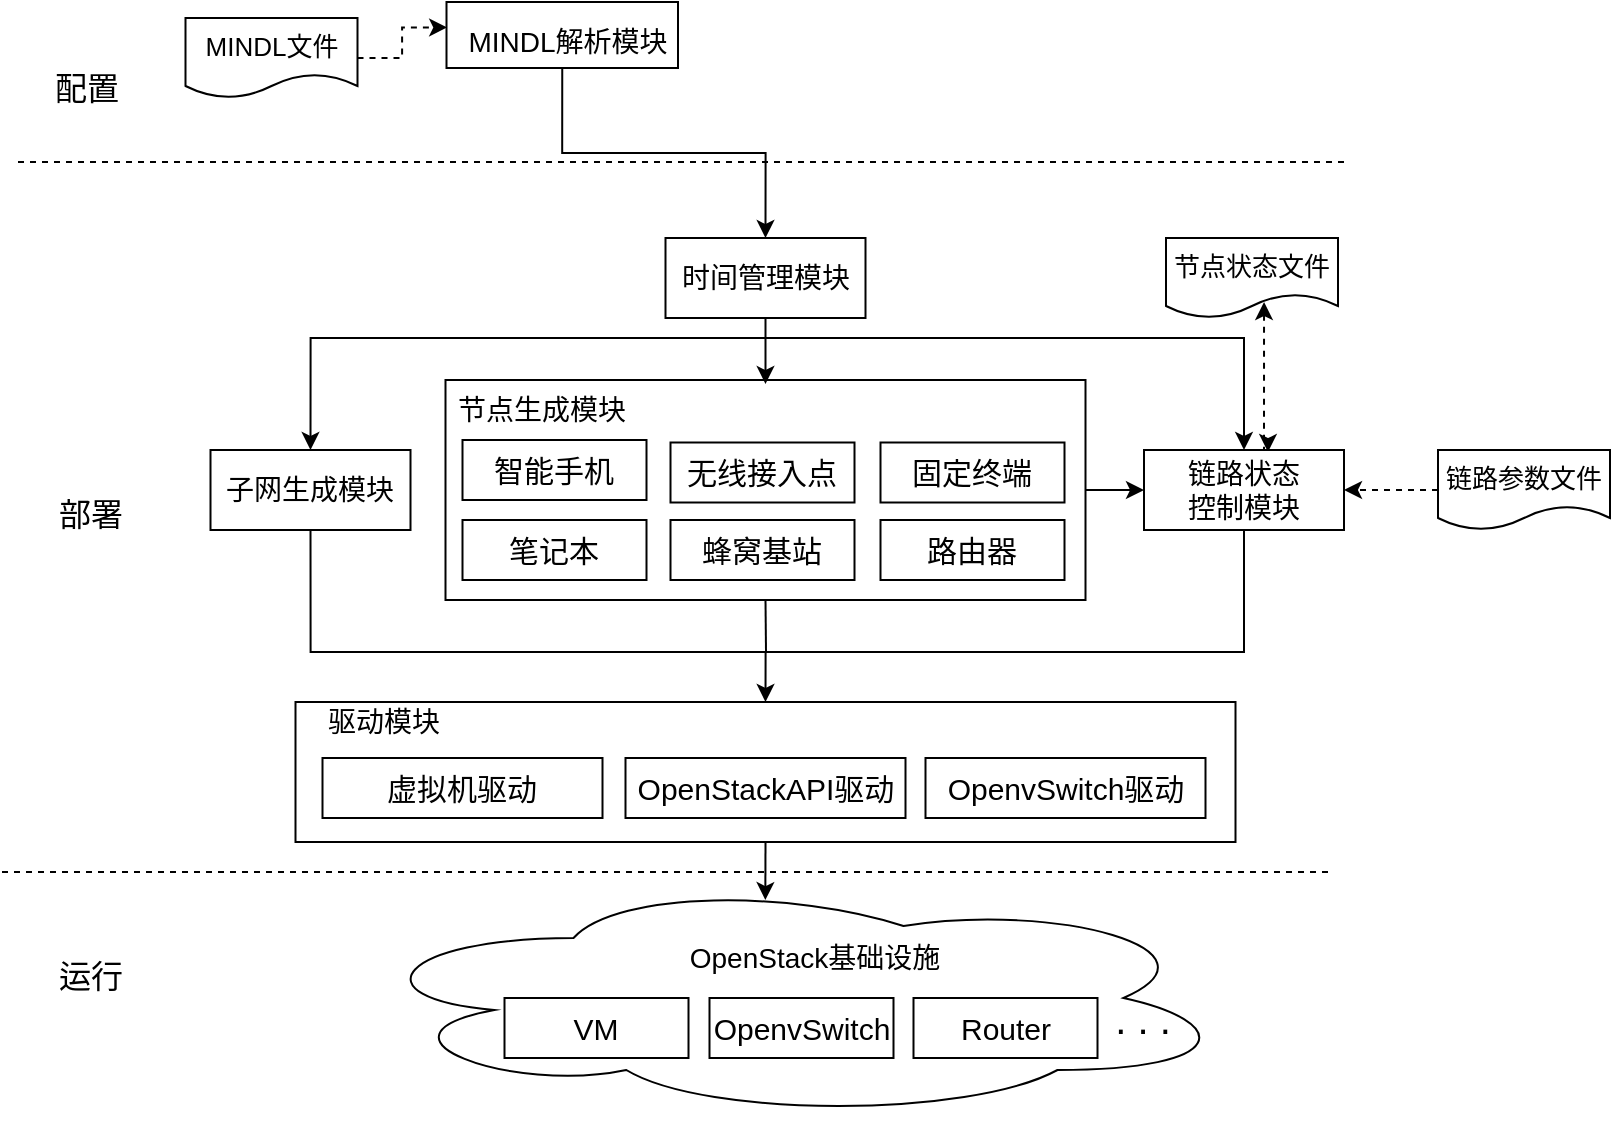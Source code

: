 <mxfile version="12.9.7" type="github" pages="5">
  <diagram id="0fftqB5SDdim5vXBRDft" name="原型系统架构">
    <mxGraphModel dx="1773" dy="467" grid="0" gridSize="10" guides="1" tooltips="1" connect="1" arrows="1" fold="1" page="1" pageScale="1" pageWidth="827" pageHeight="1169" math="0" shadow="0">
      <root>
        <mxCell id="uDjTmPQQSBD_klyHRm6x-0" />
        <mxCell id="uDjTmPQQSBD_klyHRm6x-1" parent="uDjTmPQQSBD_klyHRm6x-0" />
        <mxCell id="mweEFtc_OPY3hvF9jhtb-4" value="" style="rounded=0;whiteSpace=wrap;html=1;" parent="uDjTmPQQSBD_klyHRm6x-1" vertex="1">
          <mxGeometry x="1.25" y="287" width="115.75" height="33" as="geometry" />
        </mxCell>
        <mxCell id="f7dFB7Q2NZbKy9rVOQps-11" value="&lt;font style=&quot;font-size: 14px;&quot;&gt;MINDL解析模块&lt;/font&gt;" style="text;html=1;strokeColor=none;fillColor=none;align=center;verticalAlign=middle;whiteSpace=wrap;rounded=0;fontSize=14;" parent="uDjTmPQQSBD_klyHRm6x-1" vertex="1">
          <mxGeometry x="7" y="297" width="110" height="20" as="geometry" />
        </mxCell>
        <mxCell id="7mkOXnwgCXkOqVYvT2A3-25" style="edgeStyle=orthogonalEdgeStyle;rounded=0;orthogonalLoop=1;jettySize=auto;html=1;exitX=1;exitY=0.5;exitDx=0;exitDy=0;entryX=0;entryY=0.5;entryDx=0;entryDy=0;" parent="uDjTmPQQSBD_klyHRm6x-1" source="izRDwZDjz-BiOcL_oanG-0" target="mweEFtc_OPY3hvF9jhtb-24" edge="1">
          <mxGeometry relative="1" as="geometry" />
        </mxCell>
        <mxCell id="7mkOXnwgCXkOqVYvT2A3-54" style="edgeStyle=orthogonalEdgeStyle;rounded=0;orthogonalLoop=1;jettySize=auto;html=1;exitX=0.5;exitY=1;exitDx=0;exitDy=0;startArrow=none;startFill=0;endArrow=none;endFill=0;fontSize=13;" parent="uDjTmPQQSBD_klyHRm6x-1" source="izRDwZDjz-BiOcL_oanG-0" edge="1">
          <mxGeometry relative="1" as="geometry">
            <mxPoint x="161" y="612" as="targetPoint" />
          </mxGeometry>
        </mxCell>
        <mxCell id="izRDwZDjz-BiOcL_oanG-0" value="" style="rounded=0;whiteSpace=wrap;html=1;" parent="uDjTmPQQSBD_klyHRm6x-1" vertex="1">
          <mxGeometry x="0.75" y="476" width="320" height="110" as="geometry" />
        </mxCell>
        <mxCell id="7mkOXnwgCXkOqVYvT2A3-60" style="edgeStyle=orthogonalEdgeStyle;rounded=0;orthogonalLoop=1;jettySize=auto;html=1;exitX=0.5;exitY=1;exitDx=0;exitDy=0;entryX=0.5;entryY=0;entryDx=0;entryDy=0;startArrow=none;startFill=0;endArrow=classic;endFill=1;fontSize=13;" parent="uDjTmPQQSBD_klyHRm6x-1" source="izRDwZDjz-BiOcL_oanG-1" target="mweEFtc_OPY3hvF9jhtb-28" edge="1">
          <mxGeometry relative="1" as="geometry">
            <Array as="points">
              <mxPoint x="-67" y="612" />
              <mxPoint x="161" y="612" />
            </Array>
          </mxGeometry>
        </mxCell>
        <mxCell id="izRDwZDjz-BiOcL_oanG-1" value="子网生成模块" style="rounded=0;whiteSpace=wrap;html=1;fontSize=14;" parent="uDjTmPQQSBD_klyHRm6x-1" vertex="1">
          <mxGeometry x="-116.75" y="511" width="100" height="40" as="geometry" />
        </mxCell>
        <mxCell id="y8jwqjnikqEAhkC01X8V-0" style="edgeStyle=orthogonalEdgeStyle;rounded=0;orthogonalLoop=1;jettySize=auto;html=1;exitX=0;exitY=0.5;exitDx=0;exitDy=0;entryX=1;entryY=0.5;entryDx=0;entryDy=0;dashed=1;" parent="uDjTmPQQSBD_klyHRm6x-1" source="mweEFtc_OPY3hvF9jhtb-6" target="mweEFtc_OPY3hvF9jhtb-24" edge="1">
          <mxGeometry relative="1" as="geometry" />
        </mxCell>
        <mxCell id="mweEFtc_OPY3hvF9jhtb-6" value="链路参数文件" style="shape=document;whiteSpace=wrap;html=1;boundedLbl=1;fontSize=13;" parent="uDjTmPQQSBD_klyHRm6x-1" vertex="1">
          <mxGeometry x="497" y="511" width="86" height="40" as="geometry" />
        </mxCell>
        <mxCell id="mweEFtc_OPY3hvF9jhtb-49" style="edgeStyle=orthogonalEdgeStyle;rounded=0;orthogonalLoop=1;jettySize=auto;html=1;exitX=1;exitY=0.5;exitDx=0;exitDy=0;entryX=0.003;entryY=0.386;entryDx=0;entryDy=0;entryPerimeter=0;fontSize=14;dashed=1;" parent="uDjTmPQQSBD_klyHRm6x-1" source="mweEFtc_OPY3hvF9jhtb-7" target="mweEFtc_OPY3hvF9jhtb-4" edge="1">
          <mxGeometry relative="1" as="geometry" />
        </mxCell>
        <mxCell id="mweEFtc_OPY3hvF9jhtb-7" value="&lt;font style=&quot;font-size: 13px;&quot;&gt;MINDL文件&lt;/font&gt;" style="shape=document;whiteSpace=wrap;html=1;boundedLbl=1;fontSize=13;" parent="uDjTmPQQSBD_klyHRm6x-1" vertex="1">
          <mxGeometry x="-129.25" y="295" width="86" height="40" as="geometry" />
        </mxCell>
        <mxCell id="mweEFtc_OPY3hvF9jhtb-11" value="&lt;span style=&quot;font-size: 15px&quot;&gt;固定终端&lt;/span&gt;" style="rounded=0;whiteSpace=wrap;html=1;" parent="uDjTmPQQSBD_klyHRm6x-1" vertex="1">
          <mxGeometry x="218.25" y="507.25" width="92" height="30" as="geometry" />
        </mxCell>
        <mxCell id="mweEFtc_OPY3hvF9jhtb-12" value="&lt;span style=&quot;font-size: 15px&quot;&gt;智能手机&lt;/span&gt;" style="rounded=0;whiteSpace=wrap;html=1;" parent="uDjTmPQQSBD_klyHRm6x-1" vertex="1">
          <mxGeometry x="9.25" y="506" width="92" height="30" as="geometry" />
        </mxCell>
        <mxCell id="mweEFtc_OPY3hvF9jhtb-13" value="&lt;span style=&quot;font-size: 15px&quot;&gt;笔记本&lt;/span&gt;" style="rounded=0;whiteSpace=wrap;html=1;" parent="uDjTmPQQSBD_klyHRm6x-1" vertex="1">
          <mxGeometry x="9.25" y="546" width="92" height="30" as="geometry" />
        </mxCell>
        <mxCell id="mweEFtc_OPY3hvF9jhtb-14" value="&lt;span style=&quot;font-size: 15px&quot;&gt;路由器&lt;/span&gt;" style="rounded=0;whiteSpace=wrap;html=1;" parent="uDjTmPQQSBD_klyHRm6x-1" vertex="1">
          <mxGeometry x="218.25" y="546" width="92" height="30" as="geometry" />
        </mxCell>
        <mxCell id="mweEFtc_OPY3hvF9jhtb-15" value="&lt;span style=&quot;font-size: 15px&quot;&gt;无线接入点&lt;/span&gt;" style="rounded=0;whiteSpace=wrap;html=1;" parent="uDjTmPQQSBD_klyHRm6x-1" vertex="1">
          <mxGeometry x="113.25" y="507.25" width="92" height="30" as="geometry" />
        </mxCell>
        <mxCell id="mweEFtc_OPY3hvF9jhtb-16" value="&lt;span style=&quot;font-size: 15px&quot;&gt;蜂窝基站&lt;/span&gt;" style="rounded=0;whiteSpace=wrap;html=1;" parent="uDjTmPQQSBD_klyHRm6x-1" vertex="1">
          <mxGeometry x="113.25" y="546" width="92" height="30" as="geometry" />
        </mxCell>
        <mxCell id="mweEFtc_OPY3hvF9jhtb-20" value="&lt;font style=&quot;font-size: 14px&quot;&gt;节点生成模块&lt;/font&gt;" style="text;html=1;strokeColor=none;fillColor=none;align=center;verticalAlign=middle;whiteSpace=wrap;rounded=0;" parent="uDjTmPQQSBD_klyHRm6x-1" vertex="1">
          <mxGeometry x="3.75" y="481" width="90" height="20" as="geometry" />
        </mxCell>
        <mxCell id="7mkOXnwgCXkOqVYvT2A3-28" style="edgeStyle=orthogonalEdgeStyle;rounded=0;orthogonalLoop=1;jettySize=auto;html=1;entryX=0.5;entryY=0;entryDx=0;entryDy=0;" parent="uDjTmPQQSBD_klyHRm6x-1" target="izRDwZDjz-BiOcL_oanG-1" edge="1">
          <mxGeometry relative="1" as="geometry">
            <mxPoint x="280" y="455" as="sourcePoint" />
            <Array as="points">
              <mxPoint x="280.25" y="455" />
              <mxPoint x="-66.75" y="455" />
            </Array>
          </mxGeometry>
        </mxCell>
        <mxCell id="7mkOXnwgCXkOqVYvT2A3-42" style="edgeStyle=orthogonalEdgeStyle;rounded=0;orthogonalLoop=1;jettySize=auto;html=1;entryX=0.5;entryY=0;entryDx=0;entryDy=0;startArrow=none;startFill=0;endArrow=classic;endFill=1;fontSize=13;" parent="uDjTmPQQSBD_klyHRm6x-1" target="mweEFtc_OPY3hvF9jhtb-24" edge="1">
          <mxGeometry relative="1" as="geometry">
            <mxPoint x="280" y="455" as="sourcePoint" />
            <Array as="points">
              <mxPoint x="280.25" y="455" />
              <mxPoint x="400.25" y="455" />
            </Array>
          </mxGeometry>
        </mxCell>
        <mxCell id="mweEFtc_OPY3hvF9jhtb-23" value="时间管理模块" style="rounded=0;whiteSpace=wrap;html=1;fontSize=14;" parent="uDjTmPQQSBD_klyHRm6x-1" vertex="1">
          <mxGeometry x="110.75" y="405" width="100" height="40" as="geometry" />
        </mxCell>
        <mxCell id="7mkOXnwgCXkOqVYvT2A3-33" style="edgeStyle=orthogonalEdgeStyle;rounded=0;orthogonalLoop=1;jettySize=auto;html=1;exitX=0.62;exitY=0.025;exitDx=0;exitDy=0;entryX=0.57;entryY=0.8;entryDx=0;entryDy=0;fontSize=13;dashed=1;startArrow=classic;startFill=1;entryPerimeter=0;exitPerimeter=0;" parent="uDjTmPQQSBD_klyHRm6x-1" source="mweEFtc_OPY3hvF9jhtb-24" target="7mkOXnwgCXkOqVYvT2A3-4" edge="1">
          <mxGeometry relative="1" as="geometry">
            <Array as="points">
              <mxPoint x="412" y="511" />
              <mxPoint x="410" y="511" />
            </Array>
          </mxGeometry>
        </mxCell>
        <mxCell id="7mkOXnwgCXkOqVYvT2A3-55" style="edgeStyle=orthogonalEdgeStyle;rounded=0;orthogonalLoop=1;jettySize=auto;html=1;exitX=0.5;exitY=1;exitDx=0;exitDy=0;startArrow=none;startFill=0;endArrow=none;endFill=0;fontSize=13;" parent="uDjTmPQQSBD_klyHRm6x-1" source="mweEFtc_OPY3hvF9jhtb-24" edge="1">
          <mxGeometry relative="1" as="geometry">
            <mxPoint x="161" y="612" as="targetPoint" />
            <Array as="points">
              <mxPoint x="400" y="612" />
            </Array>
          </mxGeometry>
        </mxCell>
        <mxCell id="mweEFtc_OPY3hvF9jhtb-24" value="链路状态&lt;br&gt;控制模块" style="rounded=0;whiteSpace=wrap;html=1;fontSize=14;" parent="uDjTmPQQSBD_klyHRm6x-1" vertex="1">
          <mxGeometry x="350" y="511" width="100" height="40" as="geometry" />
        </mxCell>
        <mxCell id="mweEFtc_OPY3hvF9jhtb-27" style="edgeStyle=orthogonalEdgeStyle;rounded=0;orthogonalLoop=1;jettySize=auto;html=1;exitX=0.5;exitY=1;exitDx=0;exitDy=0;fontSize=14;" parent="uDjTmPQQSBD_klyHRm6x-1" source="mweEFtc_OPY3hvF9jhtb-24" target="mweEFtc_OPY3hvF9jhtb-24" edge="1">
          <mxGeometry relative="1" as="geometry" />
        </mxCell>
        <mxCell id="mweEFtc_OPY3hvF9jhtb-59" style="edgeStyle=orthogonalEdgeStyle;rounded=0;orthogonalLoop=1;jettySize=auto;html=1;exitX=0.5;exitY=1;exitDx=0;exitDy=0;entryX=0.468;entryY=0.092;entryDx=0;entryDy=0;entryPerimeter=0;endArrow=classic;endFill=1;fontSize=14;" parent="uDjTmPQQSBD_klyHRm6x-1" source="mweEFtc_OPY3hvF9jhtb-28" target="mweEFtc_OPY3hvF9jhtb-33" edge="1">
          <mxGeometry relative="1" as="geometry" />
        </mxCell>
        <mxCell id="mweEFtc_OPY3hvF9jhtb-28" value="" style="rounded=0;whiteSpace=wrap;html=1;" parent="uDjTmPQQSBD_klyHRm6x-1" vertex="1">
          <mxGeometry x="-74.25" y="637" width="470" height="70" as="geometry" />
        </mxCell>
        <mxCell id="mweEFtc_OPY3hvF9jhtb-29" value="&lt;span style=&quot;font-size: 15px&quot;&gt;虚拟机驱动&lt;/span&gt;" style="rounded=0;whiteSpace=wrap;html=1;" parent="uDjTmPQQSBD_klyHRm6x-1" vertex="1">
          <mxGeometry x="-60.75" y="665" width="140" height="30" as="geometry" />
        </mxCell>
        <mxCell id="mweEFtc_OPY3hvF9jhtb-30" value="&lt;span style=&quot;font-size: 15px&quot;&gt;OpenStackAPI驱动&lt;/span&gt;" style="rounded=0;whiteSpace=wrap;html=1;" parent="uDjTmPQQSBD_klyHRm6x-1" vertex="1">
          <mxGeometry x="90.75" y="665" width="140" height="30" as="geometry" />
        </mxCell>
        <mxCell id="mweEFtc_OPY3hvF9jhtb-31" value="&lt;span style=&quot;font-size: 15px&quot;&gt;OpenvSwitch驱动&lt;br&gt;&lt;/span&gt;" style="rounded=0;whiteSpace=wrap;html=1;" parent="uDjTmPQQSBD_klyHRm6x-1" vertex="1">
          <mxGeometry x="240.75" y="665" width="140" height="30" as="geometry" />
        </mxCell>
        <mxCell id="mweEFtc_OPY3hvF9jhtb-32" value="&lt;font style=&quot;font-size: 14px&quot;&gt;驱动模块&lt;/font&gt;" style="text;html=1;strokeColor=none;fillColor=none;align=center;verticalAlign=middle;whiteSpace=wrap;rounded=0;" parent="uDjTmPQQSBD_klyHRm6x-1" vertex="1">
          <mxGeometry x="-75.25" y="637" width="90" height="20" as="geometry" />
        </mxCell>
        <mxCell id="mweEFtc_OPY3hvF9jhtb-33" value="" style="ellipse;shape=cloud;whiteSpace=wrap;html=1;fontSize=14;" parent="uDjTmPQQSBD_klyHRm6x-1" vertex="1">
          <mxGeometry x="-45.25" y="725" width="440" height="120" as="geometry" />
        </mxCell>
        <mxCell id="mweEFtc_OPY3hvF9jhtb-34" value="OpenStack基础设施" style="text;html=1;align=center;verticalAlign=middle;resizable=0;points=[];autosize=1;fontSize=14;" parent="uDjTmPQQSBD_klyHRm6x-1" vertex="1">
          <mxGeometry x="114.75" y="755" width="140" height="20" as="geometry" />
        </mxCell>
        <mxCell id="mweEFtc_OPY3hvF9jhtb-35" value="&lt;span style=&quot;font-size: 15px&quot;&gt;VM&lt;/span&gt;" style="rounded=0;whiteSpace=wrap;html=1;" parent="uDjTmPQQSBD_klyHRm6x-1" vertex="1">
          <mxGeometry x="30.25" y="785" width="92" height="30" as="geometry" />
        </mxCell>
        <mxCell id="mweEFtc_OPY3hvF9jhtb-36" value="&lt;span style=&quot;font-size: 15px&quot;&gt;OpenvSwitch&lt;/span&gt;" style="rounded=0;whiteSpace=wrap;html=1;" parent="uDjTmPQQSBD_klyHRm6x-1" vertex="1">
          <mxGeometry x="132.75" y="785" width="92" height="30" as="geometry" />
        </mxCell>
        <mxCell id="mweEFtc_OPY3hvF9jhtb-37" value="&lt;span style=&quot;font-size: 15px&quot;&gt;Router&lt;/span&gt;" style="rounded=0;whiteSpace=wrap;html=1;" parent="uDjTmPQQSBD_klyHRm6x-1" vertex="1">
          <mxGeometry x="234.75" y="785" width="92" height="30" as="geometry" />
        </mxCell>
        <mxCell id="mweEFtc_OPY3hvF9jhtb-38" value="&lt;font style=&quot;font-size: 20px&quot;&gt;. . .&lt;/font&gt;" style="text;html=1;align=center;verticalAlign=middle;resizable=0;points=[];autosize=1;fontSize=14;" parent="uDjTmPQQSBD_klyHRm6x-1" vertex="1">
          <mxGeometry x="328.75" y="785" width="40" height="20" as="geometry" />
        </mxCell>
        <mxCell id="7mkOXnwgCXkOqVYvT2A3-4" value="节点状态文件" style="shape=document;whiteSpace=wrap;html=1;boundedLbl=1;fontSize=13;" parent="uDjTmPQQSBD_klyHRm6x-1" vertex="1">
          <mxGeometry x="361" y="405" width="86" height="40" as="geometry" />
        </mxCell>
        <mxCell id="7mkOXnwgCXkOqVYvT2A3-27" style="edgeStyle=orthogonalEdgeStyle;rounded=0;orthogonalLoop=1;jettySize=auto;html=1;exitX=0.5;exitY=1;exitDx=0;exitDy=0;entryX=0.5;entryY=0;entryDx=0;entryDy=0;" parent="uDjTmPQQSBD_klyHRm6x-1" source="mweEFtc_OPY3hvF9jhtb-4" target="mweEFtc_OPY3hvF9jhtb-23" edge="1">
          <mxGeometry relative="1" as="geometry">
            <mxPoint x="163.5" y="384" as="sourcePoint" />
          </mxGeometry>
        </mxCell>
        <mxCell id="7mkOXnwgCXkOqVYvT2A3-45" value="" style="endArrow=classic;html=1;fontSize=13;entryX=0.5;entryY=0;entryDx=0;entryDy=0;exitX=0.5;exitY=1;exitDx=0;exitDy=0;" parent="uDjTmPQQSBD_klyHRm6x-1" source="mweEFtc_OPY3hvF9jhtb-23" edge="1">
          <mxGeometry width="50" height="50" relative="1" as="geometry">
            <mxPoint x="161.25" y="455" as="sourcePoint" />
            <mxPoint x="160.75" y="478" as="targetPoint" />
          </mxGeometry>
        </mxCell>
        <mxCell id="7mkOXnwgCXkOqVYvT2A3-52" value="" style="endArrow=none;dashed=1;html=1;fontSize=13;" parent="uDjTmPQQSBD_klyHRm6x-1" edge="1">
          <mxGeometry width="50" height="50" relative="1" as="geometry">
            <mxPoint x="-213" y="367" as="sourcePoint" />
            <mxPoint x="451" y="367" as="targetPoint" />
          </mxGeometry>
        </mxCell>
        <mxCell id="7mkOXnwgCXkOqVYvT2A3-53" value="" style="endArrow=none;dashed=1;html=1;fontSize=13;" parent="uDjTmPQQSBD_klyHRm6x-1" edge="1">
          <mxGeometry width="50" height="50" relative="1" as="geometry">
            <mxPoint x="-221" y="722" as="sourcePoint" />
            <mxPoint x="443" y="722" as="targetPoint" />
          </mxGeometry>
        </mxCell>
        <mxCell id="7mkOXnwgCXkOqVYvT2A3-56" value="&lt;font style=&quot;font-size: 16px&quot;&gt;配置&lt;/font&gt;" style="text;html=1;align=center;verticalAlign=middle;resizable=0;points=[];autosize=1;fontSize=13;" parent="uDjTmPQQSBD_klyHRm6x-1" vertex="1">
          <mxGeometry x="-200" y="319" width="42" height="21" as="geometry" />
        </mxCell>
        <mxCell id="7mkOXnwgCXkOqVYvT2A3-57" value="&lt;font style=&quot;font-size: 16px&quot;&gt;部署&lt;/font&gt;" style="text;html=1;align=center;verticalAlign=middle;resizable=0;points=[];autosize=1;fontSize=13;" parent="uDjTmPQQSBD_klyHRm6x-1" vertex="1">
          <mxGeometry x="-198" y="532" width="42" height="21" as="geometry" />
        </mxCell>
        <mxCell id="7mkOXnwgCXkOqVYvT2A3-58" value="&lt;font style=&quot;font-size: 16px&quot;&gt;运行&lt;/font&gt;" style="text;html=1;align=center;verticalAlign=middle;resizable=0;points=[];autosize=1;fontSize=13;" parent="uDjTmPQQSBD_klyHRm6x-1" vertex="1">
          <mxGeometry x="-198" y="763" width="42" height="21" as="geometry" />
        </mxCell>
      </root>
    </mxGraphModel>
  </diagram>
  <diagram id="wFybjqzuRoPJx30oaoKm" name="仿真平台层次结构">
    <mxGraphModel dx="946" dy="467" grid="1" gridSize="10" guides="1" tooltips="1" connect="1" arrows="1" fold="1" page="1" pageScale="1" pageWidth="827" pageHeight="1169" math="0" shadow="0">
      <root>
        <mxCell id="S2B2vpb7MruIjo4d-82o-0" />
        <mxCell id="S2B2vpb7MruIjo4d-82o-1" parent="S2B2vpb7MruIjo4d-82o-0" />
        <mxCell id="S2B2vpb7MruIjo4d-82o-2" value="&lt;span style=&quot;white-space: normal&quot;&gt;&lt;font style=&quot;font-size: 14px&quot;&gt;仿真测试层&lt;/font&gt;&lt;/span&gt;" style="rounded=1;whiteSpace=wrap;html=1;" parent="S2B2vpb7MruIjo4d-82o-1" vertex="1">
          <mxGeometry x="350" y="260" width="210" height="50" as="geometry" />
        </mxCell>
        <mxCell id="S2B2vpb7MruIjo4d-82o-3" value="&lt;span style=&quot;white-space: normal&quot;&gt;&lt;font style=&quot;font-size: 14px&quot;&gt;物理资源层&lt;/font&gt;&lt;/span&gt;" style="rounded=1;whiteSpace=wrap;html=1;" parent="S2B2vpb7MruIjo4d-82o-1" vertex="1">
          <mxGeometry x="350" y="530" width="210" height="50" as="geometry" />
        </mxCell>
        <mxCell id="S2B2vpb7MruIjo4d-82o-4" value="&lt;font style=&quot;font-size: 14px&quot;&gt;云资源管理层&lt;/font&gt;" style="rounded=1;whiteSpace=wrap;html=1;" parent="S2B2vpb7MruIjo4d-82o-1" vertex="1">
          <mxGeometry x="350" y="350" width="210" height="50" as="geometry" />
        </mxCell>
        <mxCell id="S2B2vpb7MruIjo4d-82o-5" value="&lt;span style=&quot;white-space: normal&quot;&gt;&lt;font style=&quot;font-size: 14px&quot;&gt;虚拟资源层&lt;/font&gt;&lt;/span&gt;" style="rounded=1;whiteSpace=wrap;html=1;" parent="S2B2vpb7MruIjo4d-82o-1" vertex="1">
          <mxGeometry x="350" y="440" width="210" height="50" as="geometry" />
        </mxCell>
        <mxCell id="S2B2vpb7MruIjo4d-82o-6" value="" style="shape=flexArrow;endArrow=classic;html=1;" parent="S2B2vpb7MruIjo4d-82o-1" edge="1">
          <mxGeometry width="50" height="50" relative="1" as="geometry">
            <mxPoint x="455" y="310" as="sourcePoint" />
            <mxPoint x="455" y="350" as="targetPoint" />
          </mxGeometry>
        </mxCell>
        <mxCell id="S2B2vpb7MruIjo4d-82o-7" value="" style="shape=flexArrow;endArrow=classic;html=1;" parent="S2B2vpb7MruIjo4d-82o-1" edge="1">
          <mxGeometry width="50" height="50" relative="1" as="geometry">
            <mxPoint x="455" y="490" as="sourcePoint" />
            <mxPoint x="455" y="530" as="targetPoint" />
          </mxGeometry>
        </mxCell>
        <mxCell id="S2B2vpb7MruIjo4d-82o-8" value="" style="shape=flexArrow;endArrow=classic;html=1;" parent="S2B2vpb7MruIjo4d-82o-1" edge="1">
          <mxGeometry width="50" height="50" relative="1" as="geometry">
            <mxPoint x="454" y="400" as="sourcePoint" />
            <mxPoint x="454" y="440" as="targetPoint" />
          </mxGeometry>
        </mxCell>
      </root>
    </mxGraphModel>
  </diagram>
  <diagram id="TnboL7AlZysuTYNZ4BPE" name="时间管理模块示意图">
    <mxGraphModel dx="946" dy="467" grid="0" gridSize="10" guides="1" tooltips="1" connect="1" arrows="1" fold="1" page="1" pageScale="1" pageWidth="827" pageHeight="1169" math="0" shadow="0">
      <root>
        <mxCell id="tULIL3cNyuyquKEQ7DQc-0" />
        <mxCell id="tULIL3cNyuyquKEQ7DQc-1" parent="tULIL3cNyuyquKEQ7DQc-0" />
        <mxCell id="tULIL3cNyuyquKEQ7DQc-2" value="&lt;font style=&quot;font-size: 14px&quot;&gt;t=t0, t1, t2,&lt;/font&gt;" style="text;html=1;align=center;verticalAlign=middle;resizable=0;points=[];autosize=1;fontSize=14;" parent="tULIL3cNyuyquKEQ7DQc-1" vertex="1">
          <mxGeometry x="230" y="287" width="80" height="20" as="geometry" />
        </mxCell>
        <mxCell id="tULIL3cNyuyquKEQ7DQc-3" value="&lt;font style=&quot;font-size: 14px&quot;&gt;t=tn&lt;/font&gt;" style="text;html=1;align=center;verticalAlign=middle;resizable=0;points=[];autosize=1;fontSize=14;" parent="tULIL3cNyuyquKEQ7DQc-1" vertex="1">
          <mxGeometry x="540" y="290" width="40" height="20" as="geometry" />
        </mxCell>
        <mxCell id="tULIL3cNyuyquKEQ7DQc-4" value="&lt;font style=&quot;font-size: 15px&quot;&gt;. . .&lt;/font&gt;" style="text;html=1;align=center;verticalAlign=middle;resizable=0;points=[];autosize=1;fontSize=14;" parent="tULIL3cNyuyquKEQ7DQc-1" vertex="1">
          <mxGeometry x="300" y="280" width="40" height="20" as="geometry" />
        </mxCell>
        <mxCell id="tULIL3cNyuyquKEQ7DQc-5" value="" style="endArrow=classic;html=1;fontSize=14;" parent="tULIL3cNyuyquKEQ7DQc-1" edge="1">
          <mxGeometry width="50" height="50" relative="1" as="geometry">
            <mxPoint x="360" y="213" as="sourcePoint" />
            <mxPoint x="360" y="253" as="targetPoint" />
          </mxGeometry>
        </mxCell>
        <mxCell id="tULIL3cNyuyquKEQ7DQc-6" value="固定时间间隔&lt;br&gt;触发链路状态变化" style="text;html=1;align=center;verticalAlign=middle;resizable=0;points=[];autosize=1;fontSize=14;" parent="tULIL3cNyuyquKEQ7DQc-1" vertex="1">
          <mxGeometry x="295" y="173" width="130" height="40" as="geometry" />
        </mxCell>
        <mxCell id="tULIL3cNyuyquKEQ7DQc-7" value="" style="endArrow=classic;html=1;fontSize=14;" parent="tULIL3cNyuyquKEQ7DQc-1" edge="1">
          <mxGeometry width="50" height="50" relative="1" as="geometry">
            <mxPoint x="260" y="213" as="sourcePoint" />
            <mxPoint x="260" y="253" as="targetPoint" />
          </mxGeometry>
        </mxCell>
        <mxCell id="tULIL3cNyuyquKEQ7DQc-8" value="仿真开始&lt;br&gt;生成初始拓扑" style="text;html=1;align=center;verticalAlign=middle;resizable=0;points=[];autosize=1;fontSize=14;" parent="tULIL3cNyuyquKEQ7DQc-1" vertex="1">
          <mxGeometry x="210" y="173" width="100" height="40" as="geometry" />
        </mxCell>
        <mxCell id="tULIL3cNyuyquKEQ7DQc-9" value="" style="endArrow=classic;html=1;strokeWidth=1;fontSize=14;" parent="tULIL3cNyuyquKEQ7DQc-1" edge="1">
          <mxGeometry width="50" height="50" relative="1" as="geometry">
            <mxPoint x="472" y="213" as="sourcePoint" />
            <mxPoint x="472" y="252" as="targetPoint" />
          </mxGeometry>
        </mxCell>
        <mxCell id="tULIL3cNyuyquKEQ7DQc-10" value="用户指定时刻&lt;br&gt;发生网络行为" style="text;html=1;align=center;verticalAlign=middle;resizable=0;points=[];autosize=1;fontSize=14;" parent="tULIL3cNyuyquKEQ7DQc-1" vertex="1">
          <mxGeometry x="425" y="173" width="100" height="40" as="geometry" />
        </mxCell>
        <mxCell id="tULIL3cNyuyquKEQ7DQc-11" value="" style="endArrow=classic;html=1;strokeWidth=1;fontSize=14;endFill=1;" parent="tULIL3cNyuyquKEQ7DQc-1" edge="1">
          <mxGeometry width="50" height="50" relative="1" as="geometry">
            <mxPoint x="240" y="280" as="sourcePoint" />
            <mxPoint x="610" y="280" as="targetPoint" />
          </mxGeometry>
        </mxCell>
        <mxCell id="tULIL3cNyuyquKEQ7DQc-12" value="" style="endArrow=none;html=1;strokeWidth=1;fontSize=14;" parent="tULIL3cNyuyquKEQ7DQc-1" edge="1">
          <mxGeometry width="50" height="50" relative="1" as="geometry">
            <mxPoint x="259.5" y="280" as="sourcePoint" />
            <mxPoint x="259.5" y="260" as="targetPoint" />
          </mxGeometry>
        </mxCell>
        <mxCell id="tULIL3cNyuyquKEQ7DQc-13" value="" style="endArrow=none;html=1;strokeWidth=1;fontSize=14;" parent="tULIL3cNyuyquKEQ7DQc-1" edge="1">
          <mxGeometry width="50" height="50" relative="1" as="geometry">
            <mxPoint x="279.5" y="280" as="sourcePoint" />
            <mxPoint x="279.5" y="260" as="targetPoint" />
          </mxGeometry>
        </mxCell>
        <mxCell id="tULIL3cNyuyquKEQ7DQc-14" value="" style="endArrow=none;html=1;strokeWidth=1;fontSize=14;" parent="tULIL3cNyuyquKEQ7DQc-1" edge="1">
          <mxGeometry width="50" height="50" relative="1" as="geometry">
            <mxPoint x="298" y="280" as="sourcePoint" />
            <mxPoint x="298" y="260" as="targetPoint" />
          </mxGeometry>
        </mxCell>
        <mxCell id="tULIL3cNyuyquKEQ7DQc-15" value="" style="endArrow=none;html=1;strokeWidth=1;fontSize=14;" parent="tULIL3cNyuyquKEQ7DQc-1" edge="1">
          <mxGeometry width="50" height="50" relative="1" as="geometry">
            <mxPoint x="319" y="280" as="sourcePoint" />
            <mxPoint x="319" y="260" as="targetPoint" />
          </mxGeometry>
        </mxCell>
        <mxCell id="tULIL3cNyuyquKEQ7DQc-16" value="" style="endArrow=none;html=1;strokeWidth=1;fontSize=14;" parent="tULIL3cNyuyquKEQ7DQc-1" edge="1">
          <mxGeometry width="50" height="50" relative="1" as="geometry">
            <mxPoint x="338.5" y="280" as="sourcePoint" />
            <mxPoint x="338.5" y="260" as="targetPoint" />
          </mxGeometry>
        </mxCell>
        <mxCell id="tULIL3cNyuyquKEQ7DQc-17" value="" style="endArrow=none;html=1;strokeWidth=1;fontSize=14;" parent="tULIL3cNyuyquKEQ7DQc-1" edge="1">
          <mxGeometry width="50" height="50" relative="1" as="geometry">
            <mxPoint x="358.5" y="280" as="sourcePoint" />
            <mxPoint x="358.5" y="260" as="targetPoint" />
          </mxGeometry>
        </mxCell>
        <mxCell id="tULIL3cNyuyquKEQ7DQc-18" value="" style="endArrow=none;html=1;strokeWidth=1;fontSize=14;" parent="tULIL3cNyuyquKEQ7DQc-1" edge="1">
          <mxGeometry width="50" height="50" relative="1" as="geometry">
            <mxPoint x="377" y="280" as="sourcePoint" />
            <mxPoint x="377" y="260" as="targetPoint" />
          </mxGeometry>
        </mxCell>
        <mxCell id="tULIL3cNyuyquKEQ7DQc-19" value="" style="endArrow=none;html=1;strokeWidth=1;fontSize=14;" parent="tULIL3cNyuyquKEQ7DQc-1" edge="1">
          <mxGeometry width="50" height="50" relative="1" as="geometry">
            <mxPoint x="398" y="280" as="sourcePoint" />
            <mxPoint x="398" y="260" as="targetPoint" />
          </mxGeometry>
        </mxCell>
        <mxCell id="tULIL3cNyuyquKEQ7DQc-20" value="" style="endArrow=none;html=1;strokeWidth=1;fontSize=14;" parent="tULIL3cNyuyquKEQ7DQc-1" edge="1">
          <mxGeometry width="50" height="50" relative="1" as="geometry">
            <mxPoint x="418.5" y="280" as="sourcePoint" />
            <mxPoint x="418.5" y="260" as="targetPoint" />
          </mxGeometry>
        </mxCell>
        <mxCell id="tULIL3cNyuyquKEQ7DQc-21" value="" style="endArrow=none;html=1;strokeWidth=1;fontSize=14;" parent="tULIL3cNyuyquKEQ7DQc-1" edge="1">
          <mxGeometry width="50" height="50" relative="1" as="geometry">
            <mxPoint x="438.5" y="280" as="sourcePoint" />
            <mxPoint x="438.5" y="260" as="targetPoint" />
          </mxGeometry>
        </mxCell>
        <mxCell id="tULIL3cNyuyquKEQ7DQc-22" value="" style="endArrow=none;html=1;strokeWidth=1;fontSize=14;" parent="tULIL3cNyuyquKEQ7DQc-1" edge="1">
          <mxGeometry width="50" height="50" relative="1" as="geometry">
            <mxPoint x="457" y="280" as="sourcePoint" />
            <mxPoint x="457" y="260" as="targetPoint" />
          </mxGeometry>
        </mxCell>
        <mxCell id="tULIL3cNyuyquKEQ7DQc-23" value="" style="endArrow=none;html=1;strokeWidth=1;fontSize=14;" parent="tULIL3cNyuyquKEQ7DQc-1" edge="1">
          <mxGeometry width="50" height="50" relative="1" as="geometry">
            <mxPoint x="478" y="280" as="sourcePoint" />
            <mxPoint x="478" y="260" as="targetPoint" />
          </mxGeometry>
        </mxCell>
        <mxCell id="tULIL3cNyuyquKEQ7DQc-24" value="" style="endArrow=none;html=1;strokeWidth=1;fontSize=14;" parent="tULIL3cNyuyquKEQ7DQc-1" edge="1">
          <mxGeometry width="50" height="50" relative="1" as="geometry">
            <mxPoint x="497.5" y="280" as="sourcePoint" />
            <mxPoint x="497.5" y="260" as="targetPoint" />
          </mxGeometry>
        </mxCell>
        <mxCell id="tULIL3cNyuyquKEQ7DQc-25" value="" style="endArrow=none;html=1;strokeWidth=1;fontSize=14;" parent="tULIL3cNyuyquKEQ7DQc-1" edge="1">
          <mxGeometry width="50" height="50" relative="1" as="geometry">
            <mxPoint x="517.5" y="280" as="sourcePoint" />
            <mxPoint x="517.5" y="260" as="targetPoint" />
          </mxGeometry>
        </mxCell>
        <mxCell id="tULIL3cNyuyquKEQ7DQc-26" value="" style="endArrow=none;html=1;strokeWidth=1;fontSize=14;" parent="tULIL3cNyuyquKEQ7DQc-1" edge="1">
          <mxGeometry width="50" height="50" relative="1" as="geometry">
            <mxPoint x="536" y="280" as="sourcePoint" />
            <mxPoint x="536" y="260" as="targetPoint" />
          </mxGeometry>
        </mxCell>
        <mxCell id="tULIL3cNyuyquKEQ7DQc-27" value="" style="endArrow=none;html=1;strokeWidth=1;fontSize=14;" parent="tULIL3cNyuyquKEQ7DQc-1" edge="1">
          <mxGeometry width="50" height="50" relative="1" as="geometry">
            <mxPoint x="557" y="280" as="sourcePoint" />
            <mxPoint x="557" y="260" as="targetPoint" />
          </mxGeometry>
        </mxCell>
        <mxCell id="tULIL3cNyuyquKEQ7DQc-28" value="" style="endArrow=classic;html=1;fontSize=14;" parent="tULIL3cNyuyquKEQ7DQc-1" edge="1">
          <mxGeometry width="50" height="50" relative="1" as="geometry">
            <mxPoint x="575" y="213" as="sourcePoint" />
            <mxPoint x="575" y="253" as="targetPoint" />
          </mxGeometry>
        </mxCell>
        <mxCell id="tULIL3cNyuyquKEQ7DQc-29" value="仿真结束" style="text;html=1;align=center;verticalAlign=middle;resizable=0;points=[];autosize=1;fontSize=14;" parent="tULIL3cNyuyquKEQ7DQc-1" vertex="1">
          <mxGeometry x="540" y="183" width="70" height="20" as="geometry" />
        </mxCell>
        <mxCell id="tULIL3cNyuyquKEQ7DQc-30" value="" style="endArrow=none;html=1;strokeWidth=1;fontSize=14;" parent="tULIL3cNyuyquKEQ7DQc-1" edge="1">
          <mxGeometry width="50" height="50" relative="1" as="geometry">
            <mxPoint x="574.5" y="280" as="sourcePoint" />
            <mxPoint x="574.5" y="260" as="targetPoint" />
          </mxGeometry>
        </mxCell>
        <mxCell id="tULIL3cNyuyquKEQ7DQc-31" value="" style="shape=flexArrow;endArrow=classic;html=1;strokeWidth=1;fontSize=14;" parent="tULIL3cNyuyquKEQ7DQc-1" edge="1">
          <mxGeometry width="50" height="50" relative="1" as="geometry">
            <mxPoint x="359.5" y="290" as="sourcePoint" />
            <mxPoint x="359.5" y="330" as="targetPoint" />
          </mxGeometry>
        </mxCell>
        <mxCell id="tULIL3cNyuyquKEQ7DQc-32" value="" style="shape=flexArrow;endArrow=classic;html=1;strokeWidth=1;fontSize=14;" parent="tULIL3cNyuyquKEQ7DQc-1" edge="1">
          <mxGeometry width="50" height="50" relative="1" as="geometry">
            <mxPoint x="472.5" y="290" as="sourcePoint" />
            <mxPoint x="472.5" y="330" as="targetPoint" />
          </mxGeometry>
        </mxCell>
        <mxCell id="tULIL3cNyuyquKEQ7DQc-33" value="" style="endArrow=none;dashed=1;html=1;strokeWidth=2;fontSize=14;dashPattern=1 1;" parent="tULIL3cNyuyquKEQ7DQc-1" edge="1">
          <mxGeometry width="50" height="50" relative="1" as="geometry">
            <mxPoint x="473" y="280" as="sourcePoint" />
            <mxPoint x="473" y="257" as="targetPoint" />
          </mxGeometry>
        </mxCell>
        <mxCell id="tULIL3cNyuyquKEQ7DQc-34" value="" style="endArrow=none;dashed=1;html=1;strokeWidth=2;fontSize=14;dashPattern=1 1;" parent="tULIL3cNyuyquKEQ7DQc-1" edge="1">
          <mxGeometry width="50" height="50" relative="1" as="geometry">
            <mxPoint x="420" y="430" as="sourcePoint" />
            <mxPoint x="460" y="430" as="targetPoint" />
          </mxGeometry>
        </mxCell>
        <mxCell id="tULIL3cNyuyquKEQ7DQc-35" value="" style="endArrow=none;html=1;strokeWidth=1;fontSize=14;" parent="tULIL3cNyuyquKEQ7DQc-1" edge="1">
          <mxGeometry width="50" height="50" relative="1" as="geometry">
            <mxPoint x="420" y="450" as="sourcePoint" />
            <mxPoint x="460" y="450" as="targetPoint" />
          </mxGeometry>
        </mxCell>
        <mxCell id="tULIL3cNyuyquKEQ7DQc-36" value="将该时刻任务加入队列" style="rounded=0;whiteSpace=wrap;html=1;fontSize=14;" parent="tULIL3cNyuyquKEQ7DQc-1" vertex="1">
          <mxGeometry x="339" y="340" width="150" height="40" as="geometry" />
        </mxCell>
        <mxCell id="tULIL3cNyuyquKEQ7DQc-37" value="时间流逝方向" style="text;html=1;align=center;verticalAlign=middle;resizable=0;points=[];autosize=1;fontSize=14;" parent="tULIL3cNyuyquKEQ7DQc-1" vertex="1">
          <mxGeometry x="575" y="287" width="100" height="20" as="geometry" />
        </mxCell>
        <mxCell id="tULIL3cNyuyquKEQ7DQc-38" value="用户指定发生网络行为的时刻" style="text;html=1;align=center;verticalAlign=middle;resizable=0;points=[];autosize=1;fontSize=14;" parent="tULIL3cNyuyquKEQ7DQc-1" vertex="1">
          <mxGeometry x="460" y="420" width="200" height="20" as="geometry" />
        </mxCell>
        <mxCell id="tULIL3cNyuyquKEQ7DQc-39" value="拓扑与链路参数文件参数变化时刻" style="text;html=1;align=center;verticalAlign=middle;resizable=0;points=[];autosize=1;fontSize=14;" parent="tULIL3cNyuyquKEQ7DQc-1" vertex="1">
          <mxGeometry x="460" y="440" width="230" height="20" as="geometry" />
        </mxCell>
        <mxCell id="tULIL3cNyuyquKEQ7DQc-40" value="" style="endArrow=none;dashed=1;html=1;strokeWidth=2;fontSize=14;dashPattern=1 1;" parent="tULIL3cNyuyquKEQ7DQc-1" edge="1">
          <mxGeometry width="50" height="50" relative="1" as="geometry">
            <mxPoint x="509" y="280" as="sourcePoint" />
            <mxPoint x="509" y="257" as="targetPoint" />
          </mxGeometry>
        </mxCell>
      </root>
    </mxGraphModel>
  </diagram>
  <diagram id="QqogE-xsr7TGF9OHjgSG" name="renew_原型系统架构">
    <mxGraphModel dx="1773" dy="467" grid="0" gridSize="10" guides="1" tooltips="1" connect="1" arrows="1" fold="1" page="1" pageScale="1" pageWidth="827" pageHeight="1169" math="0" shadow="0">
      <root>
        <mxCell id="ey7i8DIzhB8Ey2LWaGc_-0" />
        <mxCell id="ey7i8DIzhB8Ey2LWaGc_-1" parent="ey7i8DIzhB8Ey2LWaGc_-0" />
        <mxCell id="c6W1MhRZk0Wd83j8wzdZ-70" value="" style="ellipse;shape=cloud;whiteSpace=wrap;html=1;" parent="ey7i8DIzhB8Ey2LWaGc_-1" vertex="1">
          <mxGeometry x="-170" y="270" width="190.5" height="109" as="geometry" />
        </mxCell>
        <mxCell id="c6W1MhRZk0Wd83j8wzdZ-63" style="edgeStyle=orthogonalEdgeStyle;rounded=0;orthogonalLoop=1;jettySize=auto;html=1;exitX=0.5;exitY=1;exitDx=0;exitDy=0;entryX=0.5;entryY=0;entryDx=0;entryDy=0;" parent="ey7i8DIzhB8Ey2LWaGc_-1" target="c6W1MhRZk0Wd83j8wzdZ-23" edge="1">
          <mxGeometry relative="1" as="geometry">
            <mxPoint x="53.75" y="262.5" as="sourcePoint" />
          </mxGeometry>
        </mxCell>
        <mxCell id="c6W1MhRZk0Wd83j8wzdZ-6" style="edgeStyle=orthogonalEdgeStyle;rounded=0;orthogonalLoop=1;jettySize=auto;html=1;exitX=0.5;exitY=1;exitDx=0;exitDy=0;startArrow=none;startFill=0;endArrow=none;endFill=0;fontSize=13;" parent="ey7i8DIzhB8Ey2LWaGc_-1" source="c6W1MhRZk0Wd83j8wzdZ-7" edge="1">
          <mxGeometry relative="1" as="geometry">
            <mxPoint x="161" y="647" as="targetPoint" />
          </mxGeometry>
        </mxCell>
        <mxCell id="c6W1MhRZk0Wd83j8wzdZ-7" value="" style="rounded=0;whiteSpace=wrap;html=1;fillColor=#E6E6E6;shadow=1;" parent="ey7i8DIzhB8Ey2LWaGc_-1" vertex="1">
          <mxGeometry x="0.75" y="511" width="320" height="110" as="geometry" />
        </mxCell>
        <mxCell id="c6W1MhRZk0Wd83j8wzdZ-8" style="edgeStyle=orthogonalEdgeStyle;rounded=0;orthogonalLoop=1;jettySize=auto;html=1;exitX=0.5;exitY=1;exitDx=0;exitDy=0;entryX=0.5;entryY=0;entryDx=0;entryDy=0;startArrow=none;startFill=0;endArrow=classic;endFill=1;fontSize=13;" parent="ey7i8DIzhB8Ey2LWaGc_-1" source="c6W1MhRZk0Wd83j8wzdZ-9" target="c6W1MhRZk0Wd83j8wzdZ-29" edge="1">
          <mxGeometry relative="1" as="geometry">
            <Array as="points">
              <mxPoint x="-67" y="647" />
              <mxPoint x="161" y="647" />
            </Array>
          </mxGeometry>
        </mxCell>
        <mxCell id="c6W1MhRZk0Wd83j8wzdZ-9" value="子网管理模块" style="rounded=0;whiteSpace=wrap;html=1;fontSize=14;fillColor=#E6E6E6;shadow=1;" parent="ey7i8DIzhB8Ey2LWaGc_-1" vertex="1">
          <mxGeometry x="-116.75" y="546" width="100" height="40" as="geometry" />
        </mxCell>
        <mxCell id="c6W1MhRZk0Wd83j8wzdZ-67" style="edgeStyle=orthogonalEdgeStyle;rounded=0;orthogonalLoop=1;jettySize=auto;html=1;exitX=0;exitY=0.5;exitDx=0;exitDy=0;entryX=1;entryY=0.5;entryDx=0;entryDy=0;dashed=1;" parent="ey7i8DIzhB8Ey2LWaGc_-1" source="c6W1MhRZk0Wd83j8wzdZ-11" target="c6W1MhRZk0Wd83j8wzdZ-48" edge="1">
          <mxGeometry relative="1" as="geometry" />
        </mxCell>
        <mxCell id="c6W1MhRZk0Wd83j8wzdZ-11" value="链路参数文件" style="shape=document;whiteSpace=wrap;html=1;boundedLbl=1;fontSize=13;" parent="ey7i8DIzhB8Ey2LWaGc_-1" vertex="1">
          <mxGeometry x="408.5" y="217" width="86" height="40" as="geometry" />
        </mxCell>
        <mxCell id="c6W1MhRZk0Wd83j8wzdZ-12" style="edgeStyle=orthogonalEdgeStyle;rounded=0;orthogonalLoop=1;jettySize=auto;html=1;exitX=1;exitY=0.5;exitDx=0;exitDy=0;fontSize=14;dashed=1;" parent="ey7i8DIzhB8Ey2LWaGc_-1" source="c6W1MhRZk0Wd83j8wzdZ-13" edge="1">
          <mxGeometry relative="1" as="geometry">
            <mxPoint x="-53.75" y="223" as="targetPoint" />
          </mxGeometry>
        </mxCell>
        <mxCell id="c6W1MhRZk0Wd83j8wzdZ-13" value="&lt;font style=&quot;font-size: 13px;&quot;&gt;MINDL文件&lt;/font&gt;" style="shape=document;whiteSpace=wrap;html=1;boundedLbl=1;fontSize=13;" parent="ey7i8DIzhB8Ey2LWaGc_-1" vertex="1">
          <mxGeometry x="-170" y="203" width="86" height="40" as="geometry" />
        </mxCell>
        <mxCell id="c6W1MhRZk0Wd83j8wzdZ-14" value="&lt;span style=&quot;font-size: 15px&quot;&gt;固定终端&lt;/span&gt;" style="rounded=0;whiteSpace=wrap;html=1;fillColor=#f5f5f5;strokeColor=#000000;fontColor=#333333;" parent="ey7i8DIzhB8Ey2LWaGc_-1" vertex="1">
          <mxGeometry x="218.25" y="542.25" width="92" height="30" as="geometry" />
        </mxCell>
        <mxCell id="c6W1MhRZk0Wd83j8wzdZ-15" value="&lt;span style=&quot;font-size: 15px&quot;&gt;智能手机&lt;/span&gt;" style="rounded=0;whiteSpace=wrap;html=1;fillColor=#f5f5f5;strokeColor=#000000;fontColor=#333333;" parent="ey7i8DIzhB8Ey2LWaGc_-1" vertex="1">
          <mxGeometry x="9.25" y="541" width="92" height="30" as="geometry" />
        </mxCell>
        <mxCell id="c6W1MhRZk0Wd83j8wzdZ-16" value="&lt;span style=&quot;font-size: 15px&quot;&gt;笔记本&lt;/span&gt;" style="rounded=0;whiteSpace=wrap;html=1;fillColor=#f5f5f5;strokeColor=#000000;fontColor=#333333;" parent="ey7i8DIzhB8Ey2LWaGc_-1" vertex="1">
          <mxGeometry x="9.25" y="581" width="92" height="30" as="geometry" />
        </mxCell>
        <mxCell id="c6W1MhRZk0Wd83j8wzdZ-17" value="&lt;span style=&quot;font-size: 15px&quot;&gt;路由器&lt;/span&gt;" style="rounded=0;whiteSpace=wrap;html=1;fillColor=#f5f5f5;strokeColor=#000000;fontColor=#333333;" parent="ey7i8DIzhB8Ey2LWaGc_-1" vertex="1">
          <mxGeometry x="218.25" y="581" width="92" height="30" as="geometry" />
        </mxCell>
        <mxCell id="c6W1MhRZk0Wd83j8wzdZ-18" value="&lt;span style=&quot;font-size: 15px&quot;&gt;无线接入点&lt;/span&gt;" style="rounded=0;whiteSpace=wrap;html=1;fillColor=#f5f5f5;strokeColor=#000000;fontColor=#333333;" parent="ey7i8DIzhB8Ey2LWaGc_-1" vertex="1">
          <mxGeometry x="113.25" y="542.25" width="92" height="30" as="geometry" />
        </mxCell>
        <mxCell id="c6W1MhRZk0Wd83j8wzdZ-19" value="&lt;span style=&quot;font-size: 15px&quot;&gt;蜂窝基站&lt;/span&gt;" style="rounded=0;whiteSpace=wrap;html=1;fillColor=#f5f5f5;strokeColor=#000000;fontColor=#333333;" parent="ey7i8DIzhB8Ey2LWaGc_-1" vertex="1">
          <mxGeometry x="113.25" y="581" width="92" height="30" as="geometry" />
        </mxCell>
        <mxCell id="c6W1MhRZk0Wd83j8wzdZ-20" value="&lt;font style=&quot;font-size: 14px&quot;&gt;节点管理模块&lt;/font&gt;" style="text;html=1;strokeColor=none;fillColor=none;align=center;verticalAlign=middle;whiteSpace=wrap;rounded=0;" parent="ey7i8DIzhB8Ey2LWaGc_-1" vertex="1">
          <mxGeometry x="3.75" y="516" width="90" height="20" as="geometry" />
        </mxCell>
        <mxCell id="c6W1MhRZk0Wd83j8wzdZ-21" style="edgeStyle=orthogonalEdgeStyle;rounded=0;orthogonalLoop=1;jettySize=auto;html=1;entryX=0.5;entryY=0;entryDx=0;entryDy=0;" parent="ey7i8DIzhB8Ey2LWaGc_-1" target="c6W1MhRZk0Wd83j8wzdZ-9" edge="1">
          <mxGeometry relative="1" as="geometry">
            <mxPoint x="280" y="490" as="sourcePoint" />
            <Array as="points">
              <mxPoint x="280.25" y="490" />
              <mxPoint x="-66.75" y="490" />
            </Array>
          </mxGeometry>
        </mxCell>
        <mxCell id="c6W1MhRZk0Wd83j8wzdZ-22" style="edgeStyle=orthogonalEdgeStyle;rounded=0;orthogonalLoop=1;jettySize=auto;html=1;entryX=0.5;entryY=0;entryDx=0;entryDy=0;startArrow=none;startFill=0;endArrow=classic;endFill=1;fontSize=13;" parent="ey7i8DIzhB8Ey2LWaGc_-1" edge="1">
          <mxGeometry relative="1" as="geometry">
            <mxPoint x="280" y="490" as="sourcePoint" />
            <Array as="points">
              <mxPoint x="280.25" y="490" />
              <mxPoint x="400.25" y="490" />
            </Array>
            <mxPoint x="400" y="546" as="targetPoint" />
          </mxGeometry>
        </mxCell>
        <mxCell id="c6W1MhRZk0Wd83j8wzdZ-66" style="edgeStyle=orthogonalEdgeStyle;rounded=0;orthogonalLoop=1;jettySize=auto;html=1;exitX=0.5;exitY=1;exitDx=0;exitDy=0;entryX=0.5;entryY=0;entryDx=0;entryDy=0;startArrow=classic;startFill=1;" parent="ey7i8DIzhB8Ey2LWaGc_-1" source="c6W1MhRZk0Wd83j8wzdZ-23" target="c6W1MhRZk0Wd83j8wzdZ-59" edge="1">
          <mxGeometry relative="1" as="geometry" />
        </mxCell>
        <mxCell id="c6W1MhRZk0Wd83j8wzdZ-23" value="" style="rounded=0;whiteSpace=wrap;html=1;fontSize=14;fillColor=#E6E6E6;shadow=1;" parent="ey7i8DIzhB8Ey2LWaGc_-1" vertex="1">
          <mxGeometry x="44" y="303" width="230.75" height="70" as="geometry" />
        </mxCell>
        <mxCell id="c6W1MhRZk0Wd83j8wzdZ-25" style="edgeStyle=orthogonalEdgeStyle;rounded=0;orthogonalLoop=1;jettySize=auto;html=1;exitX=0.5;exitY=1;exitDx=0;exitDy=0;startArrow=none;startFill=0;endArrow=none;endFill=0;fontSize=13;" parent="ey7i8DIzhB8Ey2LWaGc_-1" edge="1">
          <mxGeometry relative="1" as="geometry">
            <mxPoint x="161" y="647" as="targetPoint" />
            <Array as="points">
              <mxPoint x="400" y="647" />
            </Array>
            <mxPoint x="400" y="586" as="sourcePoint" />
          </mxGeometry>
        </mxCell>
        <mxCell id="c6W1MhRZk0Wd83j8wzdZ-26" value="链路状态&lt;br&gt;控制模块" style="rounded=0;whiteSpace=wrap;html=1;fontSize=14;fillColor=#E6E6E6;shadow=1;" parent="ey7i8DIzhB8Ey2LWaGc_-1" vertex="1">
          <mxGeometry x="350" y="546" width="100" height="40" as="geometry" />
        </mxCell>
        <mxCell id="c6W1MhRZk0Wd83j8wzdZ-27" style="edgeStyle=orthogonalEdgeStyle;rounded=0;orthogonalLoop=1;jettySize=auto;html=1;exitX=0.5;exitY=1;exitDx=0;exitDy=0;fontSize=14;" parent="ey7i8DIzhB8Ey2LWaGc_-1" edge="1">
          <mxGeometry relative="1" as="geometry">
            <mxPoint x="400" y="586" as="sourcePoint" />
            <mxPoint x="400" y="586" as="targetPoint" />
          </mxGeometry>
        </mxCell>
        <mxCell id="c6W1MhRZk0Wd83j8wzdZ-28" style="edgeStyle=orthogonalEdgeStyle;rounded=0;orthogonalLoop=1;jettySize=auto;html=1;exitX=0.5;exitY=1;exitDx=0;exitDy=0;entryX=0.468;entryY=0.092;entryDx=0;entryDy=0;entryPerimeter=0;endArrow=classic;endFill=1;fontSize=14;" parent="ey7i8DIzhB8Ey2LWaGc_-1" source="c6W1MhRZk0Wd83j8wzdZ-29" target="c6W1MhRZk0Wd83j8wzdZ-34" edge="1">
          <mxGeometry relative="1" as="geometry" />
        </mxCell>
        <mxCell id="c6W1MhRZk0Wd83j8wzdZ-29" value="" style="rounded=0;whiteSpace=wrap;html=1;fillColor=#E6E6E6;shadow=1;" parent="ey7i8DIzhB8Ey2LWaGc_-1" vertex="1">
          <mxGeometry x="-74.25" y="672" width="470" height="70" as="geometry" />
        </mxCell>
        <mxCell id="c6W1MhRZk0Wd83j8wzdZ-30" value="&lt;span style=&quot;font-size: 15px&quot;&gt;虚拟机驱动&lt;/span&gt;" style="rounded=0;whiteSpace=wrap;html=1;fillColor=#f5f5f5;strokeColor=#000000;fontColor=#333333;" parent="ey7i8DIzhB8Ey2LWaGc_-1" vertex="1">
          <mxGeometry x="-60.75" y="700" width="140" height="30" as="geometry" />
        </mxCell>
        <mxCell id="c6W1MhRZk0Wd83j8wzdZ-31" value="&lt;span style=&quot;font-size: 15px&quot;&gt;OpenStackAPI驱动&lt;/span&gt;" style="rounded=0;whiteSpace=wrap;html=1;fillColor=#f5f5f5;strokeColor=#000000;fontColor=#333333;" parent="ey7i8DIzhB8Ey2LWaGc_-1" vertex="1">
          <mxGeometry x="90.75" y="700" width="140" height="30" as="geometry" />
        </mxCell>
        <mxCell id="c6W1MhRZk0Wd83j8wzdZ-32" value="&lt;span style=&quot;font-size: 15px&quot;&gt;OpenvSwitch驱动&lt;br&gt;&lt;/span&gt;" style="rounded=0;whiteSpace=wrap;html=1;fillColor=#f5f5f5;strokeColor=#000000;fontColor=#333333;" parent="ey7i8DIzhB8Ey2LWaGc_-1" vertex="1">
          <mxGeometry x="240.75" y="700" width="140" height="30" as="geometry" />
        </mxCell>
        <mxCell id="c6W1MhRZk0Wd83j8wzdZ-33" value="&lt;font style=&quot;font-size: 14px&quot;&gt;驱动模块&lt;/font&gt;" style="text;html=1;strokeColor=none;fillColor=none;align=center;verticalAlign=middle;whiteSpace=wrap;rounded=0;" parent="ey7i8DIzhB8Ey2LWaGc_-1" vertex="1">
          <mxGeometry x="-75.25" y="672" width="90" height="20" as="geometry" />
        </mxCell>
        <mxCell id="c6W1MhRZk0Wd83j8wzdZ-34" value="" style="ellipse;shape=cloud;whiteSpace=wrap;html=1;fontSize=14;" parent="ey7i8DIzhB8Ey2LWaGc_-1" vertex="1">
          <mxGeometry x="-45.25" y="760" width="440" height="120" as="geometry" />
        </mxCell>
        <mxCell id="c6W1MhRZk0Wd83j8wzdZ-35" value="OpenStack基础设施" style="text;html=1;align=center;verticalAlign=middle;resizable=0;points=[];autosize=1;fontSize=14;" parent="ey7i8DIzhB8Ey2LWaGc_-1" vertex="1">
          <mxGeometry x="114.75" y="790" width="140" height="20" as="geometry" />
        </mxCell>
        <mxCell id="c6W1MhRZk0Wd83j8wzdZ-36" value="&lt;span style=&quot;font-size: 15px&quot;&gt;VM&lt;/span&gt;" style="rounded=0;whiteSpace=wrap;html=1;" parent="ey7i8DIzhB8Ey2LWaGc_-1" vertex="1">
          <mxGeometry x="30.25" y="820" width="92" height="30" as="geometry" />
        </mxCell>
        <mxCell id="c6W1MhRZk0Wd83j8wzdZ-37" value="&lt;span style=&quot;font-size: 15px&quot;&gt;OpenvSwitch&lt;/span&gt;" style="rounded=0;whiteSpace=wrap;html=1;" parent="ey7i8DIzhB8Ey2LWaGc_-1" vertex="1">
          <mxGeometry x="132.75" y="820" width="92" height="30" as="geometry" />
        </mxCell>
        <mxCell id="c6W1MhRZk0Wd83j8wzdZ-38" value="&lt;span style=&quot;font-size: 15px&quot;&gt;Router&lt;/span&gt;" style="rounded=0;whiteSpace=wrap;html=1;" parent="ey7i8DIzhB8Ey2LWaGc_-1" vertex="1">
          <mxGeometry x="234.75" y="820" width="92" height="30" as="geometry" />
        </mxCell>
        <mxCell id="c6W1MhRZk0Wd83j8wzdZ-39" value="&lt;font style=&quot;font-size: 20px&quot;&gt;. . .&lt;/font&gt;" style="text;html=1;align=center;verticalAlign=middle;resizable=0;points=[];autosize=1;fontSize=14;" parent="ey7i8DIzhB8Ey2LWaGc_-1" vertex="1">
          <mxGeometry x="328.75" y="820" width="40" height="20" as="geometry" />
        </mxCell>
        <mxCell id="c6W1MhRZk0Wd83j8wzdZ-69" style="edgeStyle=orthogonalEdgeStyle;rounded=0;orthogonalLoop=1;jettySize=auto;html=1;exitX=1;exitY=0.5;exitDx=0;exitDy=0;entryX=0;entryY=0.5;entryDx=0;entryDy=0;dashed=1;startArrow=classic;startFill=1;" parent="ey7i8DIzhB8Ey2LWaGc_-1" source="c6W1MhRZk0Wd83j8wzdZ-40" target="c6W1MhRZk0Wd83j8wzdZ-59" edge="1">
          <mxGeometry relative="1" as="geometry" />
        </mxCell>
        <mxCell id="c6W1MhRZk0Wd83j8wzdZ-40" value="节点状态文件" style="shape=document;whiteSpace=wrap;html=1;boundedLbl=1;fontSize=13;" parent="ey7i8DIzhB8Ey2LWaGc_-1" vertex="1">
          <mxGeometry x="-92.75" y="420" width="86" height="40" as="geometry" />
        </mxCell>
        <mxCell id="c6W1MhRZk0Wd83j8wzdZ-43" value="" style="endArrow=none;dashed=1;html=1;fontSize=13;" parent="ey7i8DIzhB8Ey2LWaGc_-1" edge="1">
          <mxGeometry width="50" height="50" relative="1" as="geometry">
            <mxPoint x="-260" y="273" as="sourcePoint" />
            <mxPoint x="530" y="273" as="targetPoint" />
          </mxGeometry>
        </mxCell>
        <mxCell id="c6W1MhRZk0Wd83j8wzdZ-44" value="" style="endArrow=none;dashed=1;html=1;fontSize=13;" parent="ey7i8DIzhB8Ey2LWaGc_-1" edge="1">
          <mxGeometry width="50" height="50" relative="1" as="geometry">
            <mxPoint x="-260" y="757" as="sourcePoint" />
            <mxPoint x="520" y="757" as="targetPoint" />
          </mxGeometry>
        </mxCell>
        <mxCell id="c6W1MhRZk0Wd83j8wzdZ-45" value="&lt;font style=&quot;font-size: 16px&quot;&gt;配置&lt;/font&gt;" style="text;html=1;align=center;verticalAlign=middle;resizable=0;points=[];autosize=1;fontSize=13;" parent="ey7i8DIzhB8Ey2LWaGc_-1" vertex="1">
          <mxGeometry x="-247" y="222" width="42" height="21" as="geometry" />
        </mxCell>
        <mxCell id="c6W1MhRZk0Wd83j8wzdZ-46" value="&lt;font style=&quot;font-size: 16px&quot;&gt;部署&lt;/font&gt;" style="text;html=1;align=center;verticalAlign=middle;resizable=0;points=[];autosize=1;fontSize=13;" parent="ey7i8DIzhB8Ey2LWaGc_-1" vertex="1">
          <mxGeometry x="-247" y="565" width="42" height="21" as="geometry" />
        </mxCell>
        <mxCell id="c6W1MhRZk0Wd83j8wzdZ-47" value="&lt;font style=&quot;font-size: 16px&quot;&gt;运行&lt;/font&gt;" style="text;html=1;align=center;verticalAlign=middle;resizable=0;points=[];autosize=1;fontSize=13;" parent="ey7i8DIzhB8Ey2LWaGc_-1" vertex="1">
          <mxGeometry x="-247" y="799" width="42" height="21" as="geometry" />
        </mxCell>
        <mxCell id="c6W1MhRZk0Wd83j8wzdZ-64" style="edgeStyle=orthogonalEdgeStyle;rounded=0;orthogonalLoop=1;jettySize=auto;html=1;exitX=0.5;exitY=1;exitDx=0;exitDy=0;entryX=0.5;entryY=0;entryDx=0;entryDy=0;" parent="ey7i8DIzhB8Ey2LWaGc_-1" source="c6W1MhRZk0Wd83j8wzdZ-48" target="c6W1MhRZk0Wd83j8wzdZ-23" edge="1">
          <mxGeometry relative="1" as="geometry">
            <Array as="points">
              <mxPoint x="330" y="283" />
              <mxPoint x="159" y="283" />
            </Array>
          </mxGeometry>
        </mxCell>
        <mxCell id="c6W1MhRZk0Wd83j8wzdZ-48" value="链路解析模块" style="rounded=0;whiteSpace=wrap;html=1;fontSize=14;fillColor=#E6E6E6;gradientColor=none;shadow=1;" parent="ey7i8DIzhB8Ey2LWaGc_-1" vertex="1">
          <mxGeometry x="280" y="217" width="100" height="40" as="geometry" />
        </mxCell>
        <mxCell id="c6W1MhRZk0Wd83j8wzdZ-50" value="&lt;span style=&quot;font-size: 15px&quot;&gt;添加任务&lt;/span&gt;" style="rounded=0;whiteSpace=wrap;html=1;fillColor=#f5f5f5;strokeColor=#000000;fontColor=#333333;" parent="ey7i8DIzhB8Ey2LWaGc_-1" vertex="1">
          <mxGeometry x="57" y="332" width="92" height="30" as="geometry" />
        </mxCell>
        <mxCell id="c6W1MhRZk0Wd83j8wzdZ-51" value="&lt;span style=&quot;font-size: 15px&quot;&gt;监听任务队列&lt;/span&gt;" style="rounded=0;whiteSpace=wrap;html=1;fillColor=#f5f5f5;strokeColor=#000000;fontColor=#333333;" parent="ey7i8DIzhB8Ey2LWaGc_-1" vertex="1">
          <mxGeometry x="165.5" y="332" width="92" height="30" as="geometry" />
        </mxCell>
        <mxCell id="c6W1MhRZk0Wd83j8wzdZ-68" style="edgeStyle=orthogonalEdgeStyle;rounded=0;orthogonalLoop=1;jettySize=auto;html=1;exitX=1;exitY=0.5;exitDx=0;exitDy=0;entryX=0;entryY=0.5;entryDx=0;entryDy=0;dashed=1;startArrow=classic;startFill=1;" parent="ey7i8DIzhB8Ey2LWaGc_-1" source="c6W1MhRZk0Wd83j8wzdZ-53" target="c6W1MhRZk0Wd83j8wzdZ-23" edge="1">
          <mxGeometry relative="1" as="geometry" />
        </mxCell>
        <mxCell id="c6W1MhRZk0Wd83j8wzdZ-53" value="&lt;font style=&quot;font-size: 14px&quot;&gt;任务队列&lt;/font&gt;" style="shape=process;whiteSpace=wrap;html=1;backgroundOutline=1;" parent="ey7i8DIzhB8Ey2LWaGc_-1" vertex="1">
          <mxGeometry x="-126.75" y="323" width="120" height="30" as="geometry" />
        </mxCell>
        <mxCell id="c6W1MhRZk0Wd83j8wzdZ-54" value="&lt;font style=&quot;font-size: 14px&quot;&gt;任务调度模块&lt;/font&gt;" style="text;html=1;align=center;verticalAlign=middle;resizable=0;points=[];autosize=1;" parent="ey7i8DIzhB8Ey2LWaGc_-1" vertex="1">
          <mxGeometry x="41" y="310" width="94" height="19" as="geometry" />
        </mxCell>
        <mxCell id="c6W1MhRZk0Wd83j8wzdZ-65" style="edgeStyle=orthogonalEdgeStyle;rounded=0;orthogonalLoop=1;jettySize=auto;html=1;exitX=0.5;exitY=1;exitDx=0;exitDy=0;entryX=0.5;entryY=0;entryDx=0;entryDy=0;startArrow=classic;startFill=1;" parent="ey7i8DIzhB8Ey2LWaGc_-1" source="c6W1MhRZk0Wd83j8wzdZ-59" target="c6W1MhRZk0Wd83j8wzdZ-7" edge="1">
          <mxGeometry relative="1" as="geometry" />
        </mxCell>
        <mxCell id="c6W1MhRZk0Wd83j8wzdZ-59" value="" style="rounded=0;whiteSpace=wrap;html=1;fontSize=14;fillColor=#E6E6E6;shadow=1;" parent="ey7i8DIzhB8Ey2LWaGc_-1" vertex="1">
          <mxGeometry x="44" y="405" width="230.75" height="70" as="geometry" />
        </mxCell>
        <mxCell id="c6W1MhRZk0Wd83j8wzdZ-60" value="&lt;span style=&quot;font-size: 15px&quot;&gt;有效性校验&lt;/span&gt;" style="rounded=0;whiteSpace=wrap;html=1;fillColor=#f5f5f5;strokeColor=#000000;fontColor=#333333;" parent="ey7i8DIzhB8Ey2LWaGc_-1" vertex="1">
          <mxGeometry x="57" y="434" width="92" height="30" as="geometry" />
        </mxCell>
        <mxCell id="c6W1MhRZk0Wd83j8wzdZ-61" value="&lt;span style=&quot;font-size: 15px&quot;&gt;任务分发&lt;/span&gt;" style="rounded=0;whiteSpace=wrap;html=1;fillColor=#f5f5f5;strokeColor=#000000;fontColor=#333333;" parent="ey7i8DIzhB8Ey2LWaGc_-1" vertex="1">
          <mxGeometry x="165.5" y="434" width="92" height="30" as="geometry" />
        </mxCell>
        <mxCell id="c6W1MhRZk0Wd83j8wzdZ-62" value="&lt;font style=&quot;font-size: 14px&quot;&gt;任务分发模块&lt;/font&gt;" style="text;html=1;align=center;verticalAlign=middle;resizable=0;points=[];autosize=1;" parent="ey7i8DIzhB8Ey2LWaGc_-1" vertex="1">
          <mxGeometry x="38" y="411" width="100" height="20" as="geometry" />
        </mxCell>
        <mxCell id="c6W1MhRZk0Wd83j8wzdZ-71" value="&lt;font style=&quot;font-size: 13px&quot;&gt;仿真开始 …… 仿真结束&lt;/font&gt;" style="text;html=1;strokeColor=none;fillColor=none;align=center;verticalAlign=middle;whiteSpace=wrap;rounded=0;" parent="ey7i8DIzhB8Ey2LWaGc_-1" vertex="1">
          <mxGeometry x="-147" y="300" width="155" height="20" as="geometry" />
        </mxCell>
        <mxCell id="IpG7_f_zDgIzV55mhuFa-0" value="MINDL解析模块" style="rounded=0;whiteSpace=wrap;html=1;fontSize=14;fillColor=#E6E6E6;gradientColor=none;shadow=1;" vertex="1" parent="ey7i8DIzhB8Ey2LWaGc_-1">
          <mxGeometry x="-4.75" y="217" width="107" height="40" as="geometry" />
        </mxCell>
        <mxCell id="IpG7_f_zDgIzV55mhuFa-1" value="联动管理模块" style="rounded=0;whiteSpace=wrap;html=1;fontSize=14;fillColor=#E6E6E6;gradientColor=none;shadow=1;" vertex="1" parent="ey7i8DIzhB8Ey2LWaGc_-1">
          <mxGeometry x="111.25" y="217" width="107" height="40" as="geometry" />
        </mxCell>
      </root>
    </mxGraphModel>
  </diagram>
  <diagram id="NpMfFQGrhUPoqrUt-9dT" name="renew2_原型系统架构">
    <mxGraphModel dx="1773" dy="467" grid="1" gridSize="10" guides="1" tooltips="1" connect="1" arrows="1" fold="1" page="1" pageScale="1" pageWidth="827" pageHeight="1169" math="0" shadow="0">
      <root>
        <mxCell id="oieZwGZzTekwvsBR7hHI-0" />
        <mxCell id="oieZwGZzTekwvsBR7hHI-1" parent="oieZwGZzTekwvsBR7hHI-0" />
        <mxCell id="oieZwGZzTekwvsBR7hHI-2" value="" style="ellipse;shape=cloud;whiteSpace=wrap;html=1;" vertex="1" parent="oieZwGZzTekwvsBR7hHI-1">
          <mxGeometry x="-200" y="492.5" width="190.5" height="109" as="geometry" />
        </mxCell>
        <mxCell id="oieZwGZzTekwvsBR7hHI-8" style="edgeStyle=orthogonalEdgeStyle;rounded=0;orthogonalLoop=1;jettySize=auto;html=1;exitX=0.503;exitY=0.875;exitDx=0;exitDy=0;dashed=1;exitPerimeter=0;" edge="1" parent="oieZwGZzTekwvsBR7hHI-1" source="oieZwGZzTekwvsBR7hHI-9" target="oieZwGZzTekwvsBR7hHI-46">
          <mxGeometry relative="1" as="geometry">
            <Array as="points" />
          </mxGeometry>
        </mxCell>
        <mxCell id="oieZwGZzTekwvsBR7hHI-9" value="链路参数文件" style="shape=document;whiteSpace=wrap;html=1;boundedLbl=1;fontSize=13;" vertex="1" parent="oieZwGZzTekwvsBR7hHI-1">
          <mxGeometry x="241.75" y="319" width="86" height="40" as="geometry" />
        </mxCell>
        <mxCell id="oieZwGZzTekwvsBR7hHI-11" value="&lt;font style=&quot;font-size: 13px;&quot;&gt;MINDL文件&lt;/font&gt;" style="shape=document;whiteSpace=wrap;html=1;boundedLbl=1;fontSize=13;" vertex="1" parent="oieZwGZzTekwvsBR7hHI-1">
          <mxGeometry x="-34.25" y="310" width="86" height="40" as="geometry" />
        </mxCell>
        <mxCell id="oieZwGZzTekwvsBR7hHI-22" value="" style="rounded=0;whiteSpace=wrap;html=1;fontSize=14;fillColor=#E6E6E6;shadow=1;" vertex="1" parent="oieZwGZzTekwvsBR7hHI-1">
          <mxGeometry x="38.75" y="503" width="251.25" height="127" as="geometry" />
        </mxCell>
        <mxCell id="oieZwGZzTekwvsBR7hHI-26" style="edgeStyle=orthogonalEdgeStyle;rounded=0;orthogonalLoop=1;jettySize=auto;html=1;exitX=0.5;exitY=1;exitDx=0;exitDy=0;entryX=0.468;entryY=0.092;entryDx=0;entryDy=0;entryPerimeter=0;endArrow=classic;endFill=1;fontSize=14;" edge="1" parent="oieZwGZzTekwvsBR7hHI-1" source="oieZwGZzTekwvsBR7hHI-27" target="oieZwGZzTekwvsBR7hHI-32">
          <mxGeometry relative="1" as="geometry" />
        </mxCell>
        <mxCell id="oieZwGZzTekwvsBR7hHI-27" value="" style="rounded=0;whiteSpace=wrap;html=1;fillColor=#E6E6E6;shadow=1;" vertex="1" parent="oieZwGZzTekwvsBR7hHI-1">
          <mxGeometry x="-74.25" y="672" width="470" height="70" as="geometry" />
        </mxCell>
        <mxCell id="oieZwGZzTekwvsBR7hHI-28" value="&lt;span style=&quot;font-size: 15px&quot;&gt;虚拟机驱动&lt;/span&gt;" style="rounded=0;whiteSpace=wrap;html=1;fillColor=#f5f5f5;strokeColor=#000000;fontColor=#333333;" vertex="1" parent="oieZwGZzTekwvsBR7hHI-1">
          <mxGeometry x="-60.75" y="700" width="140" height="30" as="geometry" />
        </mxCell>
        <mxCell id="oieZwGZzTekwvsBR7hHI-29" value="&lt;span style=&quot;font-size: 15px&quot;&gt;OpenStackAPI驱动&lt;/span&gt;" style="rounded=0;whiteSpace=wrap;html=1;fillColor=#f5f5f5;strokeColor=#000000;fontColor=#333333;" vertex="1" parent="oieZwGZzTekwvsBR7hHI-1">
          <mxGeometry x="90.75" y="700" width="140" height="30" as="geometry" />
        </mxCell>
        <mxCell id="oieZwGZzTekwvsBR7hHI-30" value="&lt;span style=&quot;font-size: 15px&quot;&gt;OpenvSwitch驱动&lt;br&gt;&lt;/span&gt;" style="rounded=0;whiteSpace=wrap;html=1;fillColor=#f5f5f5;strokeColor=#000000;fontColor=#333333;" vertex="1" parent="oieZwGZzTekwvsBR7hHI-1">
          <mxGeometry x="240.75" y="700" width="140" height="30" as="geometry" />
        </mxCell>
        <mxCell id="oieZwGZzTekwvsBR7hHI-31" value="&lt;font style=&quot;font-size: 14px&quot;&gt;驱动模块&lt;/font&gt;" style="text;html=1;strokeColor=none;fillColor=none;align=center;verticalAlign=middle;whiteSpace=wrap;rounded=0;" vertex="1" parent="oieZwGZzTekwvsBR7hHI-1">
          <mxGeometry x="-75.25" y="672" width="90" height="20" as="geometry" />
        </mxCell>
        <mxCell id="oieZwGZzTekwvsBR7hHI-32" value="" style="ellipse;shape=cloud;whiteSpace=wrap;html=1;fontSize=14;" vertex="1" parent="oieZwGZzTekwvsBR7hHI-1">
          <mxGeometry x="-45.25" y="760" width="440" height="120" as="geometry" />
        </mxCell>
        <mxCell id="oieZwGZzTekwvsBR7hHI-33" value="OpenStack基础设施" style="text;html=1;align=center;verticalAlign=middle;resizable=0;points=[];autosize=1;fontSize=14;" vertex="1" parent="oieZwGZzTekwvsBR7hHI-1">
          <mxGeometry x="114.75" y="790" width="140" height="20" as="geometry" />
        </mxCell>
        <mxCell id="oieZwGZzTekwvsBR7hHI-34" value="&lt;span style=&quot;font-size: 15px&quot;&gt;VM&lt;/span&gt;" style="rounded=0;whiteSpace=wrap;html=1;" vertex="1" parent="oieZwGZzTekwvsBR7hHI-1">
          <mxGeometry x="30.25" y="820" width="92" height="30" as="geometry" />
        </mxCell>
        <mxCell id="oieZwGZzTekwvsBR7hHI-35" value="&lt;span style=&quot;font-size: 15px&quot;&gt;OpenvSwitch&lt;/span&gt;" style="rounded=0;whiteSpace=wrap;html=1;" vertex="1" parent="oieZwGZzTekwvsBR7hHI-1">
          <mxGeometry x="132.75" y="820" width="92" height="30" as="geometry" />
        </mxCell>
        <mxCell id="oieZwGZzTekwvsBR7hHI-36" value="&lt;span style=&quot;font-size: 15px&quot;&gt;Router&lt;/span&gt;" style="rounded=0;whiteSpace=wrap;html=1;" vertex="1" parent="oieZwGZzTekwvsBR7hHI-1">
          <mxGeometry x="234.75" y="820" width="92" height="30" as="geometry" />
        </mxCell>
        <mxCell id="oieZwGZzTekwvsBR7hHI-37" value="&lt;font style=&quot;font-size: 20px&quot;&gt;. . .&lt;/font&gt;" style="text;html=1;align=center;verticalAlign=middle;resizable=0;points=[];autosize=1;fontSize=14;" vertex="1" parent="oieZwGZzTekwvsBR7hHI-1">
          <mxGeometry x="328.75" y="820" width="40" height="20" as="geometry" />
        </mxCell>
        <mxCell id="oieZwGZzTekwvsBR7hHI-39" value="节点状态文件" style="shape=document;whiteSpace=wrap;html=1;boundedLbl=1;fontSize=13;" vertex="1" parent="oieZwGZzTekwvsBR7hHI-1">
          <mxGeometry x="104.5" y="310" width="86" height="40" as="geometry" />
        </mxCell>
        <mxCell id="oieZwGZzTekwvsBR7hHI-40" value="" style="endArrow=none;dashed=1;html=1;fontSize=13;" edge="1" parent="oieZwGZzTekwvsBR7hHI-1">
          <mxGeometry width="50" height="50" relative="1" as="geometry">
            <mxPoint x="-260" y="470" as="sourcePoint" />
            <mxPoint x="530" y="470" as="targetPoint" />
          </mxGeometry>
        </mxCell>
        <mxCell id="oieZwGZzTekwvsBR7hHI-41" value="" style="endArrow=none;dashed=1;html=1;fontSize=13;" edge="1" parent="oieZwGZzTekwvsBR7hHI-1">
          <mxGeometry width="50" height="50" relative="1" as="geometry">
            <mxPoint x="-260" y="757" as="sourcePoint" />
            <mxPoint x="520" y="757" as="targetPoint" />
          </mxGeometry>
        </mxCell>
        <mxCell id="oieZwGZzTekwvsBR7hHI-45" style="rounded=0;orthogonalLoop=1;jettySize=auto;html=1;exitX=0.5;exitY=1;exitDx=0;exitDy=0;entryX=0.5;entryY=0;entryDx=0;entryDy=0;" edge="1" parent="oieZwGZzTekwvsBR7hHI-1" source="oieZwGZzTekwvsBR7hHI-46" target="oieZwGZzTekwvsBR7hHI-47">
          <mxGeometry relative="1" as="geometry" />
        </mxCell>
        <mxCell id="oieZwGZzTekwvsBR7hHI-46" value="链路解析模块" style="rounded=0;whiteSpace=wrap;html=1;fontSize=14;fillColor=#E6E6E6;gradientColor=none;shadow=1;" vertex="1" parent="oieZwGZzTekwvsBR7hHI-1">
          <mxGeometry x="234.75" y="403" width="100" height="40" as="geometry" />
        </mxCell>
        <mxCell id="J9MzJWdYz9lpeAE3MpjH-1" style="edgeStyle=none;rounded=0;orthogonalLoop=1;jettySize=auto;html=1;exitX=1;exitY=0.5;exitDx=0;exitDy=0;" edge="1" parent="oieZwGZzTekwvsBR7hHI-1" source="J9MzJWdYz9lpeAE3MpjH-0" target="oieZwGZzTekwvsBR7hHI-64">
          <mxGeometry relative="1" as="geometry" />
        </mxCell>
        <mxCell id="J9MzJWdYz9lpeAE3MpjH-2" style="edgeStyle=none;rounded=0;orthogonalLoop=1;jettySize=auto;html=1;exitX=0.5;exitY=1;exitDx=0;exitDy=0;entryX=0.5;entryY=0;entryDx=0;entryDy=0;" edge="1" parent="oieZwGZzTekwvsBR7hHI-1" source="oieZwGZzTekwvsBR7hHI-47" target="J9MzJWdYz9lpeAE3MpjH-0">
          <mxGeometry relative="1" as="geometry" />
        </mxCell>
        <mxCell id="ZdYdXGUPBkbOHCAf2Ymm-6" style="edgeStyle=none;rounded=0;orthogonalLoop=1;jettySize=auto;html=1;exitX=1;exitY=0.5;exitDx=0;exitDy=0;entryX=0;entryY=0.5;entryDx=0;entryDy=0;" edge="1" parent="oieZwGZzTekwvsBR7hHI-1" source="oieZwGZzTekwvsBR7hHI-47" target="ZdYdXGUPBkbOHCAf2Ymm-5">
          <mxGeometry relative="1" as="geometry" />
        </mxCell>
        <mxCell id="oieZwGZzTekwvsBR7hHI-47" value="&lt;span style=&quot;font-size: 15px&quot;&gt;任务调度&lt;/span&gt;" style="rounded=0;whiteSpace=wrap;html=1;fillColor=#f5f5f5;strokeColor=#000000;fontColor=#333333;" vertex="1" parent="oieZwGZzTekwvsBR7hHI-1">
          <mxGeometry x="51.75" y="532" width="92" height="30" as="geometry" />
        </mxCell>
        <mxCell id="oieZwGZzTekwvsBR7hHI-49" style="edgeStyle=orthogonalEdgeStyle;rounded=0;orthogonalLoop=1;jettySize=auto;html=1;exitX=1;exitY=0.5;exitDx=0;exitDy=0;entryX=0;entryY=0.5;entryDx=0;entryDy=0;dashed=1;startArrow=classic;startFill=1;" edge="1" parent="oieZwGZzTekwvsBR7hHI-1" source="oieZwGZzTekwvsBR7hHI-50" target="oieZwGZzTekwvsBR7hHI-22">
          <mxGeometry relative="1" as="geometry" />
        </mxCell>
        <mxCell id="oieZwGZzTekwvsBR7hHI-50" value="&lt;font style=&quot;font-size: 14px&quot;&gt;任务队列&lt;/font&gt;" style="shape=process;whiteSpace=wrap;html=1;backgroundOutline=1;" vertex="1" parent="oieZwGZzTekwvsBR7hHI-1">
          <mxGeometry x="-155.5" y="550" width="120" height="30" as="geometry" />
        </mxCell>
        <mxCell id="oieZwGZzTekwvsBR7hHI-51" value="&lt;font style=&quot;font-size: 14px&quot;&gt;任务调度模块&lt;/font&gt;" style="text;html=1;align=center;verticalAlign=middle;resizable=0;points=[];autosize=1;" vertex="1" parent="oieZwGZzTekwvsBR7hHI-1">
          <mxGeometry x="170" y="513" width="94" height="19" as="geometry" />
        </mxCell>
        <mxCell id="oieZwGZzTekwvsBR7hHI-57" value="&lt;font style=&quot;font-size: 13px&quot;&gt;仿真开始 …… 仿真结束&lt;/font&gt;" style="text;html=1;strokeColor=none;fillColor=none;align=center;verticalAlign=middle;whiteSpace=wrap;rounded=0;" vertex="1" parent="oieZwGZzTekwvsBR7hHI-1">
          <mxGeometry x="-175.75" y="527" width="155" height="20" as="geometry" />
        </mxCell>
        <mxCell id="oieZwGZzTekwvsBR7hHI-60" value="" style="rounded=0;whiteSpace=wrap;html=1;fontSize=14;fillColor=#E6E6E6;shadow=1;" vertex="1" parent="oieZwGZzTekwvsBR7hHI-1">
          <mxGeometry x="-38.87" y="373" width="249.12" height="70" as="geometry" />
        </mxCell>
        <mxCell id="oieZwGZzTekwvsBR7hHI-65" style="edgeStyle=orthogonalEdgeStyle;rounded=0;orthogonalLoop=1;jettySize=auto;html=1;exitX=1;exitY=0.5;exitDx=0;exitDy=0;entryX=0;entryY=0.5;entryDx=0;entryDy=0;" edge="1" parent="oieZwGZzTekwvsBR7hHI-1" source="oieZwGZzTekwvsBR7hHI-61" target="oieZwGZzTekwvsBR7hHI-62">
          <mxGeometry relative="1" as="geometry" />
        </mxCell>
        <mxCell id="oieZwGZzTekwvsBR7hHI-66" style="rounded=0;orthogonalLoop=1;jettySize=auto;html=1;exitX=0.5;exitY=1;exitDx=0;exitDy=0;" edge="1" parent="oieZwGZzTekwvsBR7hHI-1" source="oieZwGZzTekwvsBR7hHI-61" target="oieZwGZzTekwvsBR7hHI-47">
          <mxGeometry relative="1" as="geometry" />
        </mxCell>
        <mxCell id="oieZwGZzTekwvsBR7hHI-61" value="&lt;span style=&quot;font-size: 15px&quot;&gt;MINDL解析&lt;/span&gt;" style="rounded=0;whiteSpace=wrap;html=1;fillColor=#f5f5f5;strokeColor=#000000;fontColor=#333333;" vertex="1" parent="oieZwGZzTekwvsBR7hHI-1">
          <mxGeometry x="-15.75" y="404" width="92" height="30" as="geometry" />
        </mxCell>
        <mxCell id="oieZwGZzTekwvsBR7hHI-67" style="rounded=0;orthogonalLoop=1;jettySize=auto;html=1;exitX=0.5;exitY=1;exitDx=0;exitDy=0;" edge="1" parent="oieZwGZzTekwvsBR7hHI-1" source="oieZwGZzTekwvsBR7hHI-62">
          <mxGeometry relative="1" as="geometry">
            <mxPoint x="94.75" y="530" as="targetPoint" />
          </mxGeometry>
        </mxCell>
        <mxCell id="oieZwGZzTekwvsBR7hHI-62" value="&lt;span style=&quot;font-size: 15px&quot;&gt;联动管理&lt;/span&gt;" style="rounded=0;whiteSpace=wrap;html=1;fillColor=#f5f5f5;strokeColor=#000000;fontColor=#333333;" vertex="1" parent="oieZwGZzTekwvsBR7hHI-1">
          <mxGeometry x="101.5" y="404" width="92" height="30" as="geometry" />
        </mxCell>
        <mxCell id="oieZwGZzTekwvsBR7hHI-63" value="&lt;span style=&quot;font-size: 14px&quot;&gt;MINDL解析模块&lt;/span&gt;" style="text;html=1;align=center;verticalAlign=middle;resizable=0;points=[];autosize=1;" vertex="1" parent="oieZwGZzTekwvsBR7hHI-1">
          <mxGeometry x="-44.75" y="382" width="120" height="20" as="geometry" />
        </mxCell>
        <mxCell id="J9MzJWdYz9lpeAE3MpjH-4" style="edgeStyle=none;rounded=0;orthogonalLoop=1;jettySize=auto;html=1;exitX=0.5;exitY=1;exitDx=0;exitDy=0;" edge="1" parent="oieZwGZzTekwvsBR7hHI-1" source="oieZwGZzTekwvsBR7hHI-64">
          <mxGeometry relative="1" as="geometry">
            <mxPoint x="160" y="670" as="targetPoint" />
          </mxGeometry>
        </mxCell>
        <mxCell id="oieZwGZzTekwvsBR7hHI-64" value="&lt;span style=&quot;font-size: 15px&quot;&gt;子网管理&lt;/span&gt;" style="rounded=0;whiteSpace=wrap;html=1;fillColor=#f5f5f5;strokeColor=#000000;fontColor=#333333;" vertex="1" parent="oieZwGZzTekwvsBR7hHI-1">
          <mxGeometry x="190.5" y="585" width="92" height="30" as="geometry" />
        </mxCell>
        <mxCell id="J9MzJWdYz9lpeAE3MpjH-0" value="&lt;span style=&quot;font-size: 15px&quot;&gt;节点管理&lt;/span&gt;" style="rounded=0;whiteSpace=wrap;html=1;fillColor=#f5f5f5;strokeColor=#000000;fontColor=#333333;" vertex="1" parent="oieZwGZzTekwvsBR7hHI-1">
          <mxGeometry x="51.75" y="585" width="92" height="30" as="geometry" />
        </mxCell>
        <mxCell id="J9MzJWdYz9lpeAE3MpjH-3" style="edgeStyle=none;rounded=0;orthogonalLoop=1;jettySize=auto;html=1;exitX=0.5;exitY=1;exitDx=0;exitDy=0;" edge="1" parent="oieZwGZzTekwvsBR7hHI-1" source="J9MzJWdYz9lpeAE3MpjH-0">
          <mxGeometry relative="1" as="geometry">
            <mxPoint x="160" y="670" as="targetPoint" />
          </mxGeometry>
        </mxCell>
        <mxCell id="ZdYdXGUPBkbOHCAf2Ymm-1" value="子网信息" style="shape=document;whiteSpace=wrap;html=1;boundedLbl=1;fontSize=13;" vertex="1" parent="oieZwGZzTekwvsBR7hHI-1">
          <mxGeometry x="-95.5" y="600" width="86" height="40" as="geometry" />
        </mxCell>
        <mxCell id="ZdYdXGUPBkbOHCAf2Ymm-4" style="edgeStyle=orthogonalEdgeStyle;rounded=0;orthogonalLoop=1;jettySize=auto;html=1;exitX=1;exitY=0.5;exitDx=0;exitDy=0;dashed=1;startArrow=classic;startFill=1;" edge="1" parent="oieZwGZzTekwvsBR7hHI-1" source="ZdYdXGUPBkbOHCAf2Ymm-1">
          <mxGeometry relative="1" as="geometry">
            <mxPoint x="-25.5" y="575" as="sourcePoint" />
            <mxPoint x="49" y="600" as="targetPoint" />
          </mxGeometry>
        </mxCell>
        <mxCell id="ZdYdXGUPBkbOHCAf2Ymm-5" value="&lt;span style=&quot;font-size: 15px&quot;&gt;链路管理&lt;/span&gt;" style="rounded=0;whiteSpace=wrap;html=1;fillColor=#f5f5f5;strokeColor=#000000;fontColor=#333333;" vertex="1" parent="oieZwGZzTekwvsBR7hHI-1">
          <mxGeometry x="180" y="532" width="92" height="30" as="geometry" />
        </mxCell>
      </root>
    </mxGraphModel>
  </diagram>
</mxfile>
